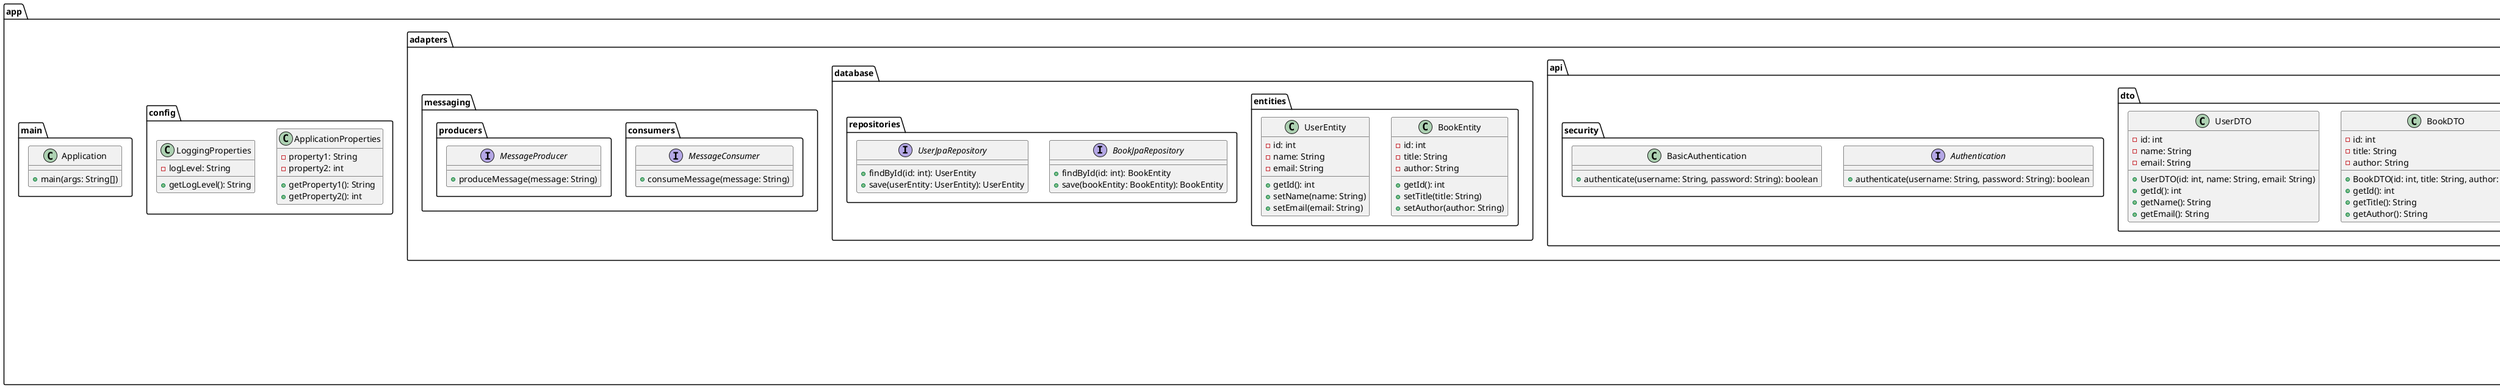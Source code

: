 @startuml

package app {
    package domain {
        package model {
            class Book {
                -id: int
                -title: String
                -author: String
                +Book(id: int, title: String, author: String)
                +getId(): int
                +getTitle(): String
                +getAuthor(): String
            }

            class User {
                -id: int
                -name: String
                -email: String
                +User(id: int, name: String, email: String)
                +getId(): int
                +getName(): String
                +getEmail(): String
            }
        }

        package ports {
            interface BookRepository {
                +findById(id: int): Book
                +save(book: Book): Book
            }

            interface UserRepository {
                +findById(id: int): User
                +save(user: User): User
            }
        }

        package services {
            interface BookService {
                +findBookById(id: int): Book
                +saveBook(book: Book): Book
            }

            interface UserService {
                +findUserById(id: int): User
                +saveUser(user: User): User
            }

            class BookServiceImpl {
                -bookRepository: BookRepository
                +BookServiceImpl(bookRepository: BookRepository)
                +findBookById(id: int): Book
                +saveBook(book: Book): Book
            }

            class UserServiceImpl {
                -userRepository: UserRepository
                +UserServiceImpl(userRepository: UserRepository)
                +findUserById(id: int): User
                +saveUser(user: User): User
            }
        }
    }

    package adapters {
        package api {
            package controllers {
                class BookController {
                    -bookService: BookService
                    +BookController(bookService: BookService)
                    +findBookById(id: int): Book
                    +saveBook(book: Book): Book
                }

                class UserController {
                    -userService: UserService
                    +UserController(userService: UserService)
                    +findUserById(id: int): User
                    +saveUser(user: User): User
                }
            }

            package dto {
                class BookDTO {
                    -id: int
                    -title: String
                    -author: String
                    +BookDTO(id: int, title: String, author: String)
                    +getId(): int
                    +getTitle(): String
                    +getAuthor(): String
                }

                class UserDTO {
                    -id: int
                    -name: String
                    -email: String
                    +UserDTO(id: int, name: String, email: String)
                    +getId(): int
                    +getName(): String
                    +getEmail(): String
                }
            }

            package security {
                interface Authentication {
                    +authenticate(username: String, password: String): boolean
                }

                class BasicAuthentication {
                    +authenticate(username: String, password: String): boolean
                }
            }
        }

        package database {
            package entities {
                class BookEntity {
                    -id: int
                    -title: String
                    -author: String
                    +getId(): int
                    +setTitle(title: String)
                    +setAuthor(author: String)
                }

                class UserEntity {
                    -id: int
                    -name: String
                    -email: String
                    +getId(): int
                    +setName(name: String)
                    +setEmail(email: String)
                }
            }

            package repositories {
                interface BookJpaRepository {
                    +findById(id: int): BookEntity
                    +save(bookEntity: BookEntity): BookEntity
                }

                interface UserJpaRepository {
                    +findById(id: int): UserEntity
                    +save(userEntity: UserEntity): UserEntity
                }
            }
        }

        package messaging {
            package consumers {
                interface MessageConsumer {
                    +consumeMessage(message: String)
                }
            }

            package producers {
                interface MessageProducer {
                    +produceMessage(message: String)
                }
            }
        }
    }

    package config {
        class ApplicationProperties {
            -property1: String
            -property2: int
            +getProperty1(): String
            +getProperty2(): int
        }

        class LoggingProperties {
            -logLevel: String
            +getLogLevel(): String
        }
    }

    package main {
        class Application {
            +main(args: String[])
        }
    }
}

@enduml

